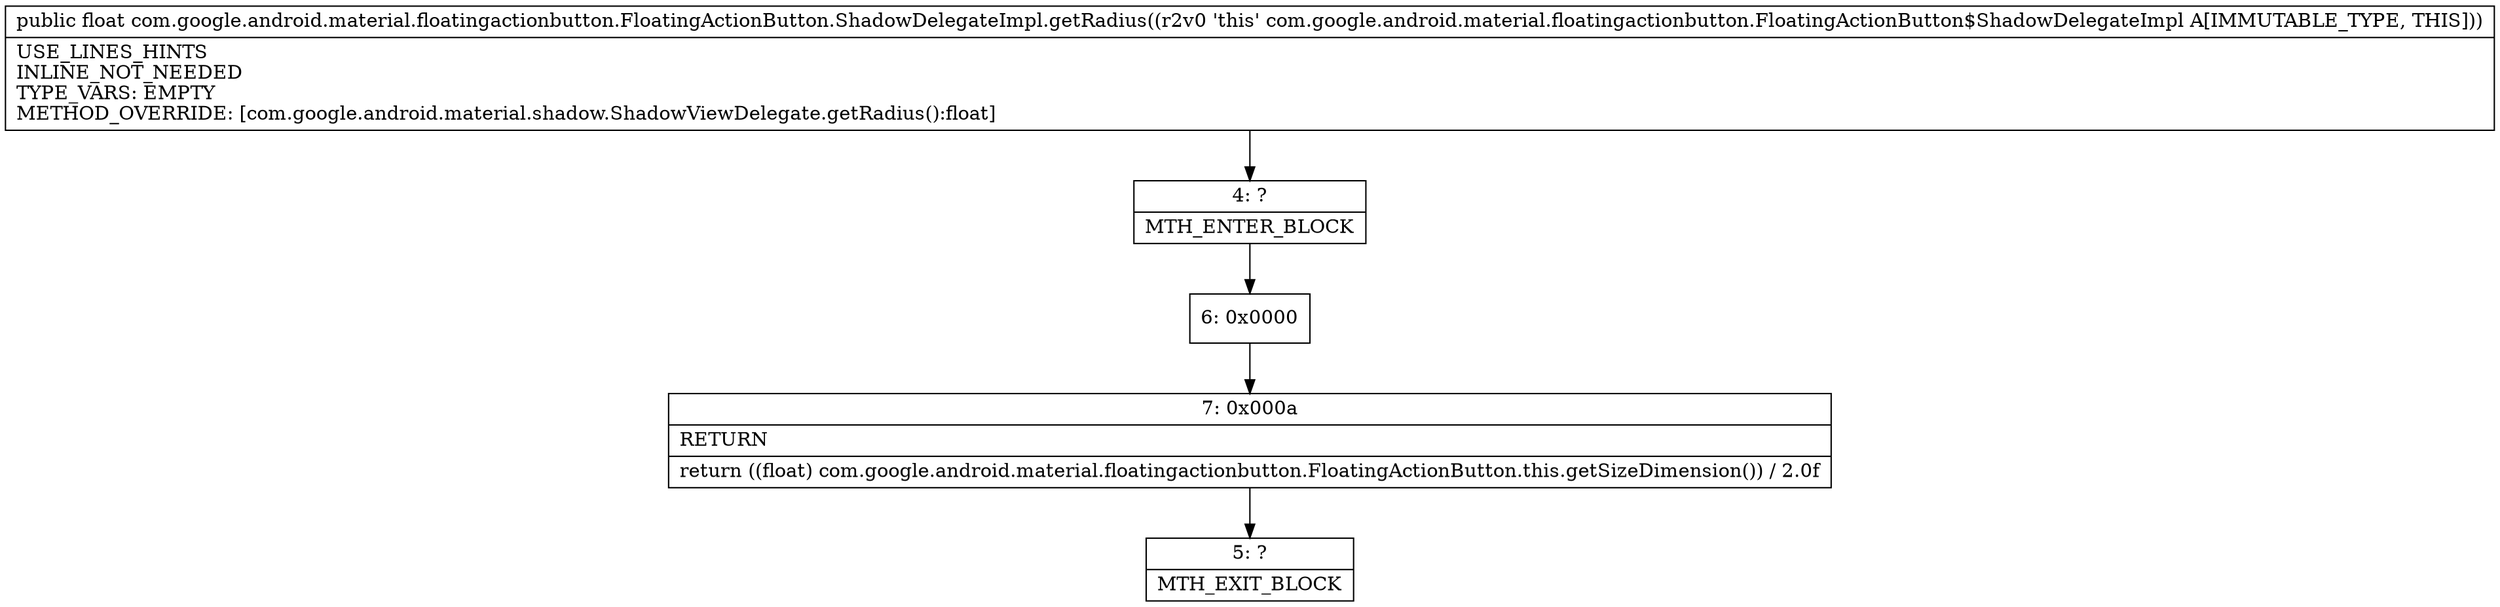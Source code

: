 digraph "CFG forcom.google.android.material.floatingactionbutton.FloatingActionButton.ShadowDelegateImpl.getRadius()F" {
Node_4 [shape=record,label="{4\:\ ?|MTH_ENTER_BLOCK\l}"];
Node_6 [shape=record,label="{6\:\ 0x0000}"];
Node_7 [shape=record,label="{7\:\ 0x000a|RETURN\l|return ((float) com.google.android.material.floatingactionbutton.FloatingActionButton.this.getSizeDimension()) \/ 2.0f\l}"];
Node_5 [shape=record,label="{5\:\ ?|MTH_EXIT_BLOCK\l}"];
MethodNode[shape=record,label="{public float com.google.android.material.floatingactionbutton.FloatingActionButton.ShadowDelegateImpl.getRadius((r2v0 'this' com.google.android.material.floatingactionbutton.FloatingActionButton$ShadowDelegateImpl A[IMMUTABLE_TYPE, THIS]))  | USE_LINES_HINTS\lINLINE_NOT_NEEDED\lTYPE_VARS: EMPTY\lMETHOD_OVERRIDE: [com.google.android.material.shadow.ShadowViewDelegate.getRadius():float]\l}"];
MethodNode -> Node_4;Node_4 -> Node_6;
Node_6 -> Node_7;
Node_7 -> Node_5;
}

